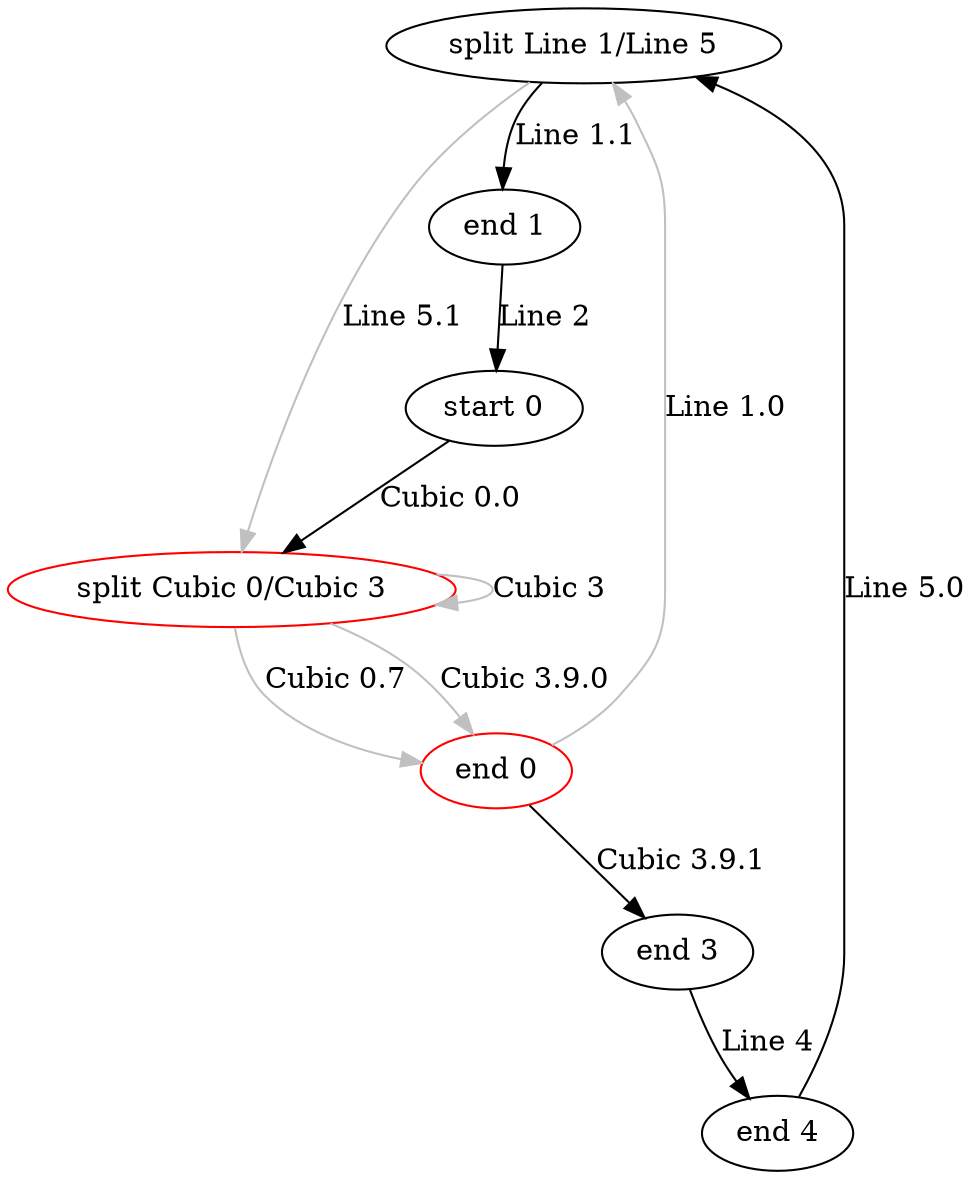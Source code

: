 digraph {
"0x3a648d0" [label="split Line 1/Line 5",color=black]
"0x3a64920" [label="split Cubic 0/Cubic 3",color=red]
"0x3a61490" [label="start 0",color=black]
"0x3a5ed50" [label="end 0",color=red]
"0x3a64ac0" [label="end 1",color=black]
"0xee6360" [label="end 3",color=black]
"0x3a60930" [label="end 4",color=black]
"0x3a61490" -> "0x3a64920" [label="Cubic 0.0",color=black]
"0x3a64920" -> "0x3a5ed50" [label="Cubic 0.7",color=gray]
"0x3a5ed50" -> "0x3a648d0" [label="Line 1.0",color=gray]
"0x3a648d0" -> "0x3a64ac0" [label="Line 1.1",color=black]
"0x3a64ac0" -> "0x3a61490" [label="Line 2",color=black]
"0x3a64920" -> "0x3a64920" [label="Cubic 3",color=gray]
"0x3a64920" -> "0x3a5ed50" [label="Cubic 3.9.0",color=gray]
"0x3a5ed50" -> "0xee6360" [label="Cubic 3.9.1",color=black]
"0xee6360" -> "0x3a60930" [label="Line 4",color=black]
"0x3a60930" -> "0x3a648d0" [label="Line 5.0",color=black]
"0x3a648d0" -> "0x3a64920" [label="Line 5.1",color=gray]
}
